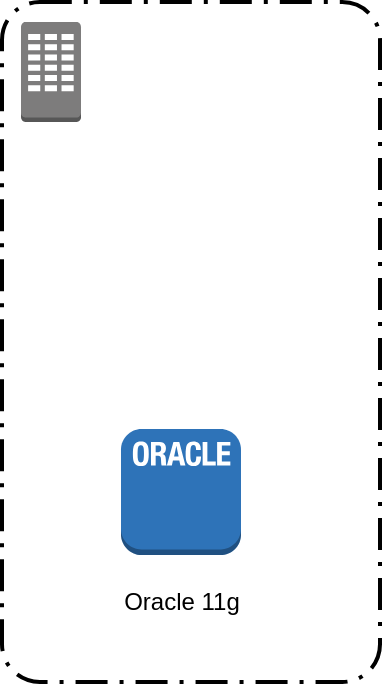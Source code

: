 <mxfile version="14.9.2" type="github">
  <diagram id="6eVxhd2TRdLCq7R75qMY" name="Page-1">
    <mxGraphModel dx="1234" dy="738" grid="1" gridSize="10" guides="1" tooltips="1" connect="1" arrows="1" fold="1" page="1" pageScale="1" pageWidth="850" pageHeight="1100" math="0" shadow="0">
      <root>
        <mxCell id="0" />
        <mxCell id="1" parent="0" />
        <mxCell id="m3BJ8GWjitMkYbj-D_fS-1" value="" style="outlineConnect=0;dashed=0;verticalLabelPosition=bottom;verticalAlign=top;align=center;html=1;shape=mxgraph.aws3.oracle_db_instance_2;fillColor=#2E73B8;gradientColor=none;" vertex="1" parent="1">
          <mxGeometry x="129.5" y="443.5" width="60" height="63" as="geometry" />
        </mxCell>
        <mxCell id="m3BJ8GWjitMkYbj-D_fS-4" value="Oracle 11g" style="text;html=1;strokeColor=none;fillColor=none;align=center;verticalAlign=middle;whiteSpace=wrap;rounded=0;" vertex="1" parent="1">
          <mxGeometry x="109.5" y="520" width="100" height="20" as="geometry" />
        </mxCell>
        <mxCell id="m3BJ8GWjitMkYbj-D_fS-5" value="" style="rounded=1;arcSize=10;dashed=1;fillColor=none;gradientColor=none;dashPattern=8 3 1 3;strokeWidth=2;" vertex="1" parent="1">
          <mxGeometry x="70" y="230" width="189" height="340" as="geometry" />
        </mxCell>
        <mxCell id="m3BJ8GWjitMkYbj-D_fS-6" value="" style="outlineConnect=0;dashed=0;verticalLabelPosition=bottom;verticalAlign=top;align=center;html=1;shape=mxgraph.aws3.corporate_data_center;fillColor=#7D7C7C;gradientColor=none;" vertex="1" parent="1">
          <mxGeometry x="79.5" y="240" width="30" height="50" as="geometry" />
        </mxCell>
      </root>
    </mxGraphModel>
  </diagram>
</mxfile>

